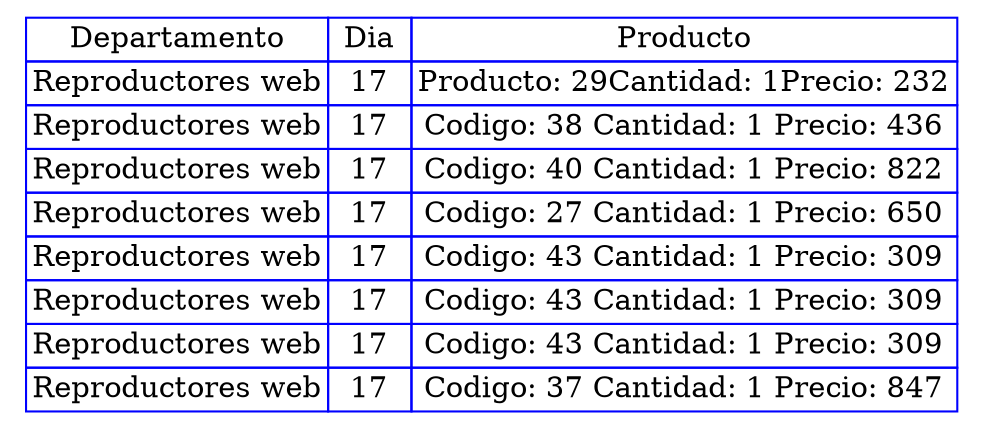 digraph {
    tbl[
     shape=plaintext
     label=<
     <table border='0' cellborder='1' color='blue' cellspacing='0'>
<tr> <td>Departamento</td> <td> Dia </td> <td>Producto</td></tr>
<tr>
<td>Reproductores web</td>
<td>17</td>
<td>Producto: 29
Cantidad: 1
Precio: 232</td>
</tr><tr>
<td>Reproductores web</td>
<td>17</td>
<td>Codigo: 38 
Cantidad: 1 
Precio: 436</td>
</tr>
<tr>
<td>Reproductores web</td>
<td>17</td>
<td>Codigo: 40 
Cantidad: 1 
Precio: 822</td>
</tr>
<tr>
<td>Reproductores web</td>
<td>17</td>
<td>Codigo: 27 
Cantidad: 1 
Precio: 650</td>
</tr>
<tr>
<td>Reproductores web</td>
<td>17</td>
<td>Codigo: 43 
Cantidad: 1 
Precio: 309</td>
</tr>
<tr>
<td>Reproductores web</td>
<td>17</td>
<td>Codigo: 43 
Cantidad: 1 
Precio: 309</td>
</tr>
<tr>
<td>Reproductores web</td>
<td>17</td>
<td>Codigo: 43 
Cantidad: 1 
Precio: 309</td>
</tr>
<tr>
<td>Reproductores web</td>
<td>17</td>
<td>Codigo: 37 
Cantidad: 1 
Precio: 847</td>
</tr>
</table>
    >];
}